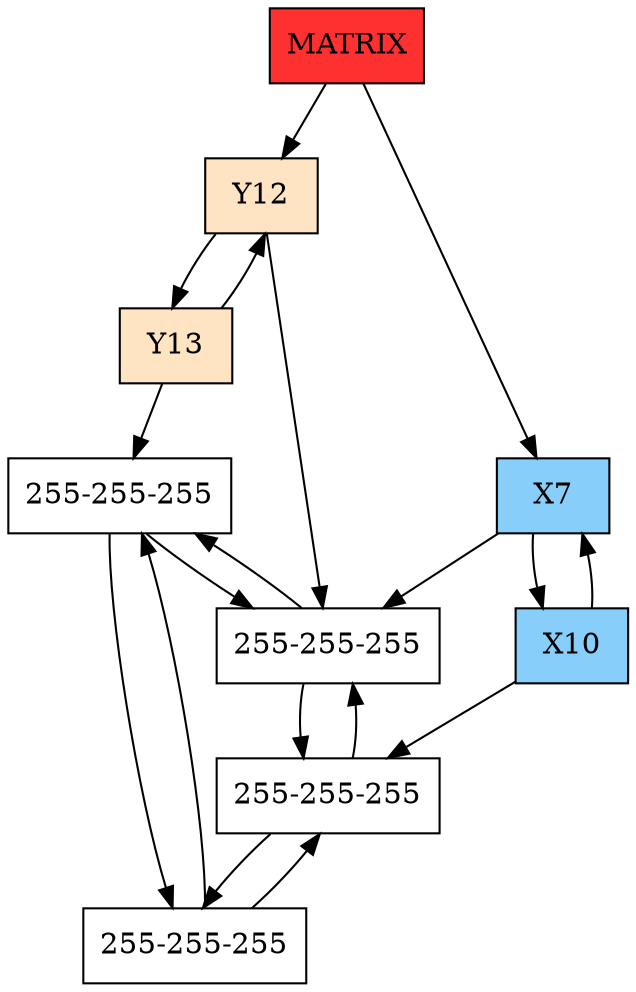 digraph DISPERSA{
node[shape=box];
graph[nodesep = 0.5];
header[label="MATRIX" style=filled, fillcolor=firebrick1, pos="0,0!"];
Y12[label="Y12"  style = filled, fillcolor = bisque1, pos="0,-12!"];
Y13[label="Y13"  style = filled, fillcolor = bisque1, pos="0,-13!"];
X7[label="X7" style=filled, fillcolor=lightskyblue, pos="7,0!"];
X10[label="X10" style=filled, fillcolor=lightskyblue, pos="10,0!"];
header ->Y12;
header ->X7;
Y12 -> Y13 -> Y12;
X7 -> X10 -> X7;
X7Y12[label="255-255-255" pos="7,-12!"];
X10Y12[label="255-255-255" pos="10,-12!"];
X7Y13[label="255-255-255" pos="7,-13!"];
X10Y13[label="255-255-255" pos="10,-13!"];
Y12 -> X7Y12;
X7 -> X7Y12;
X10 -> X10Y12;
X7Y12 -> X10Y12 -> X7Y12;
X7Y12 -> X7Y13 -> X7Y12;
X10Y12 -> X10Y13 -> X10Y12;
Y13 -> X7Y13;
X7Y13 -> X10Y13 -> X7Y13;
}